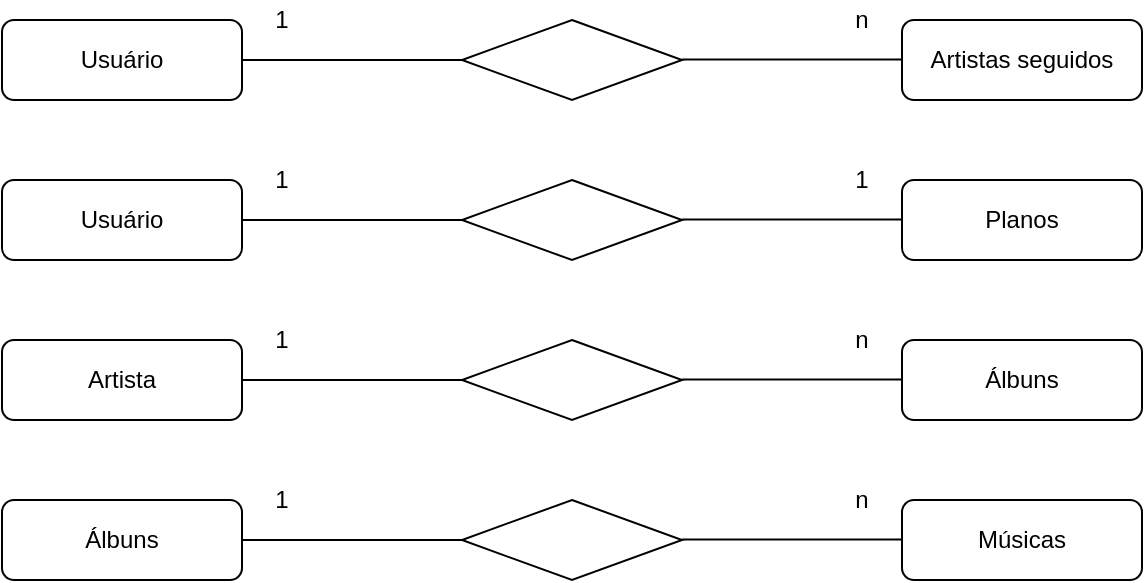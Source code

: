 <mxfile version="14.7.3" type="device"><diagram id="bjDmSmWjnu7CKO2gr1l6" name="Page-1"><mxGraphModel dx="812" dy="475" grid="1" gridSize="10" guides="1" tooltips="1" connect="1" arrows="1" fold="1" page="1" pageScale="1" pageWidth="827" pageHeight="1169" math="0" shadow="0"><root><mxCell id="0"/><mxCell id="1" parent="0"/><mxCell id="2Wmp2odVOyDonnlexruy-1" value="Usuário" style="rounded=1;whiteSpace=wrap;html=1;" vertex="1" parent="1"><mxGeometry x="40" y="40" width="120" height="40" as="geometry"/></mxCell><mxCell id="2Wmp2odVOyDonnlexruy-2" value="" style="rhombus;whiteSpace=wrap;html=1;" vertex="1" parent="1"><mxGeometry x="270" y="40" width="110" height="40" as="geometry"/></mxCell><mxCell id="2Wmp2odVOyDonnlexruy-5" value="Artistas seguidos" style="rounded=1;whiteSpace=wrap;html=1;" vertex="1" parent="1"><mxGeometry x="490" y="40" width="120" height="40" as="geometry"/></mxCell><mxCell id="2Wmp2odVOyDonnlexruy-6" value="" style="endArrow=none;html=1;exitX=1;exitY=0.5;exitDx=0;exitDy=0;entryX=0;entryY=0.5;entryDx=0;entryDy=0;" edge="1" parent="1" source="2Wmp2odVOyDonnlexruy-1" target="2Wmp2odVOyDonnlexruy-2"><mxGeometry width="50" height="50" relative="1" as="geometry"><mxPoint x="380" y="260" as="sourcePoint"/><mxPoint x="430" y="210" as="targetPoint"/></mxGeometry></mxCell><mxCell id="2Wmp2odVOyDonnlexruy-7" value="" style="endArrow=none;html=1;exitX=1;exitY=0.5;exitDx=0;exitDy=0;entryX=0;entryY=0.5;entryDx=0;entryDy=0;" edge="1" parent="1"><mxGeometry width="50" height="50" relative="1" as="geometry"><mxPoint x="380" y="59.71" as="sourcePoint"/><mxPoint x="490" y="59.71" as="targetPoint"/></mxGeometry></mxCell><mxCell id="2Wmp2odVOyDonnlexruy-8" value="1" style="text;html=1;strokeColor=none;fillColor=none;align=center;verticalAlign=middle;whiteSpace=wrap;rounded=0;" vertex="1" parent="1"><mxGeometry x="160" y="30" width="40" height="20" as="geometry"/></mxCell><mxCell id="2Wmp2odVOyDonnlexruy-9" value="n" style="text;html=1;strokeColor=none;fillColor=none;align=center;verticalAlign=middle;whiteSpace=wrap;rounded=0;" vertex="1" parent="1"><mxGeometry x="450" y="30" width="40" height="20" as="geometry"/></mxCell><mxCell id="2Wmp2odVOyDonnlexruy-17" value="Usuário" style="rounded=1;whiteSpace=wrap;html=1;" vertex="1" parent="1"><mxGeometry x="40" y="120" width="120" height="40" as="geometry"/></mxCell><mxCell id="2Wmp2odVOyDonnlexruy-18" value="" style="rhombus;whiteSpace=wrap;html=1;" vertex="1" parent="1"><mxGeometry x="270" y="120" width="110" height="40" as="geometry"/></mxCell><mxCell id="2Wmp2odVOyDonnlexruy-19" value="Planos" style="rounded=1;whiteSpace=wrap;html=1;" vertex="1" parent="1"><mxGeometry x="490" y="120" width="120" height="40" as="geometry"/></mxCell><mxCell id="2Wmp2odVOyDonnlexruy-20" value="" style="endArrow=none;html=1;exitX=1;exitY=0.5;exitDx=0;exitDy=0;entryX=0;entryY=0.5;entryDx=0;entryDy=0;" edge="1" parent="1" source="2Wmp2odVOyDonnlexruy-17" target="2Wmp2odVOyDonnlexruy-18"><mxGeometry width="50" height="50" relative="1" as="geometry"><mxPoint x="380" y="340" as="sourcePoint"/><mxPoint x="430" y="290" as="targetPoint"/></mxGeometry></mxCell><mxCell id="2Wmp2odVOyDonnlexruy-21" value="" style="endArrow=none;html=1;exitX=1;exitY=0.5;exitDx=0;exitDy=0;entryX=0;entryY=0.5;entryDx=0;entryDy=0;" edge="1" parent="1"><mxGeometry width="50" height="50" relative="1" as="geometry"><mxPoint x="380" y="139.71" as="sourcePoint"/><mxPoint x="490" y="139.71" as="targetPoint"/></mxGeometry></mxCell><mxCell id="2Wmp2odVOyDonnlexruy-22" value="1" style="text;html=1;strokeColor=none;fillColor=none;align=center;verticalAlign=middle;whiteSpace=wrap;rounded=0;" vertex="1" parent="1"><mxGeometry x="160" y="110" width="40" height="20" as="geometry"/></mxCell><mxCell id="2Wmp2odVOyDonnlexruy-23" value="1" style="text;html=1;strokeColor=none;fillColor=none;align=center;verticalAlign=middle;whiteSpace=wrap;rounded=0;" vertex="1" parent="1"><mxGeometry x="450" y="110" width="40" height="20" as="geometry"/></mxCell><mxCell id="2Wmp2odVOyDonnlexruy-24" value="Artista" style="rounded=1;whiteSpace=wrap;html=1;" vertex="1" parent="1"><mxGeometry x="40" y="200" width="120" height="40" as="geometry"/></mxCell><mxCell id="2Wmp2odVOyDonnlexruy-25" value="" style="rhombus;whiteSpace=wrap;html=1;" vertex="1" parent="1"><mxGeometry x="270" y="200" width="110" height="40" as="geometry"/></mxCell><mxCell id="2Wmp2odVOyDonnlexruy-26" value="Álbuns" style="rounded=1;whiteSpace=wrap;html=1;" vertex="1" parent="1"><mxGeometry x="490" y="200" width="120" height="40" as="geometry"/></mxCell><mxCell id="2Wmp2odVOyDonnlexruy-27" value="" style="endArrow=none;html=1;exitX=1;exitY=0.5;exitDx=0;exitDy=0;entryX=0;entryY=0.5;entryDx=0;entryDy=0;" edge="1" parent="1" source="2Wmp2odVOyDonnlexruy-24" target="2Wmp2odVOyDonnlexruy-25"><mxGeometry width="50" height="50" relative="1" as="geometry"><mxPoint x="380" y="420" as="sourcePoint"/><mxPoint x="430" y="370" as="targetPoint"/></mxGeometry></mxCell><mxCell id="2Wmp2odVOyDonnlexruy-28" value="" style="endArrow=none;html=1;exitX=1;exitY=0.5;exitDx=0;exitDy=0;entryX=0;entryY=0.5;entryDx=0;entryDy=0;" edge="1" parent="1"><mxGeometry width="50" height="50" relative="1" as="geometry"><mxPoint x="380" y="219.71" as="sourcePoint"/><mxPoint x="490" y="219.71" as="targetPoint"/></mxGeometry></mxCell><mxCell id="2Wmp2odVOyDonnlexruy-29" value="1" style="text;html=1;strokeColor=none;fillColor=none;align=center;verticalAlign=middle;whiteSpace=wrap;rounded=0;" vertex="1" parent="1"><mxGeometry x="160" y="190" width="40" height="20" as="geometry"/></mxCell><mxCell id="2Wmp2odVOyDonnlexruy-30" value="n" style="text;html=1;strokeColor=none;fillColor=none;align=center;verticalAlign=middle;whiteSpace=wrap;rounded=0;" vertex="1" parent="1"><mxGeometry x="450" y="190" width="40" height="20" as="geometry"/></mxCell><mxCell id="2Wmp2odVOyDonnlexruy-31" value="Álbuns" style="rounded=1;whiteSpace=wrap;html=1;" vertex="1" parent="1"><mxGeometry x="40" y="280" width="120" height="40" as="geometry"/></mxCell><mxCell id="2Wmp2odVOyDonnlexruy-32" value="" style="rhombus;whiteSpace=wrap;html=1;" vertex="1" parent="1"><mxGeometry x="270" y="280" width="110" height="40" as="geometry"/></mxCell><mxCell id="2Wmp2odVOyDonnlexruy-33" value="Músicas" style="rounded=1;whiteSpace=wrap;html=1;" vertex="1" parent="1"><mxGeometry x="490" y="280" width="120" height="40" as="geometry"/></mxCell><mxCell id="2Wmp2odVOyDonnlexruy-34" value="" style="endArrow=none;html=1;exitX=1;exitY=0.5;exitDx=0;exitDy=0;entryX=0;entryY=0.5;entryDx=0;entryDy=0;" edge="1" parent="1" source="2Wmp2odVOyDonnlexruy-31" target="2Wmp2odVOyDonnlexruy-32"><mxGeometry width="50" height="50" relative="1" as="geometry"><mxPoint x="380" y="500" as="sourcePoint"/><mxPoint x="430" y="450" as="targetPoint"/></mxGeometry></mxCell><mxCell id="2Wmp2odVOyDonnlexruy-35" value="" style="endArrow=none;html=1;exitX=1;exitY=0.5;exitDx=0;exitDy=0;entryX=0;entryY=0.5;entryDx=0;entryDy=0;" edge="1" parent="1"><mxGeometry width="50" height="50" relative="1" as="geometry"><mxPoint x="380" y="299.71" as="sourcePoint"/><mxPoint x="490" y="299.71" as="targetPoint"/></mxGeometry></mxCell><mxCell id="2Wmp2odVOyDonnlexruy-36" value="1" style="text;html=1;strokeColor=none;fillColor=none;align=center;verticalAlign=middle;whiteSpace=wrap;rounded=0;" vertex="1" parent="1"><mxGeometry x="160" y="270" width="40" height="20" as="geometry"/></mxCell><mxCell id="2Wmp2odVOyDonnlexruy-37" value="n" style="text;html=1;strokeColor=none;fillColor=none;align=center;verticalAlign=middle;whiteSpace=wrap;rounded=0;" vertex="1" parent="1"><mxGeometry x="450" y="270" width="40" height="20" as="geometry"/></mxCell></root></mxGraphModel></diagram></mxfile>